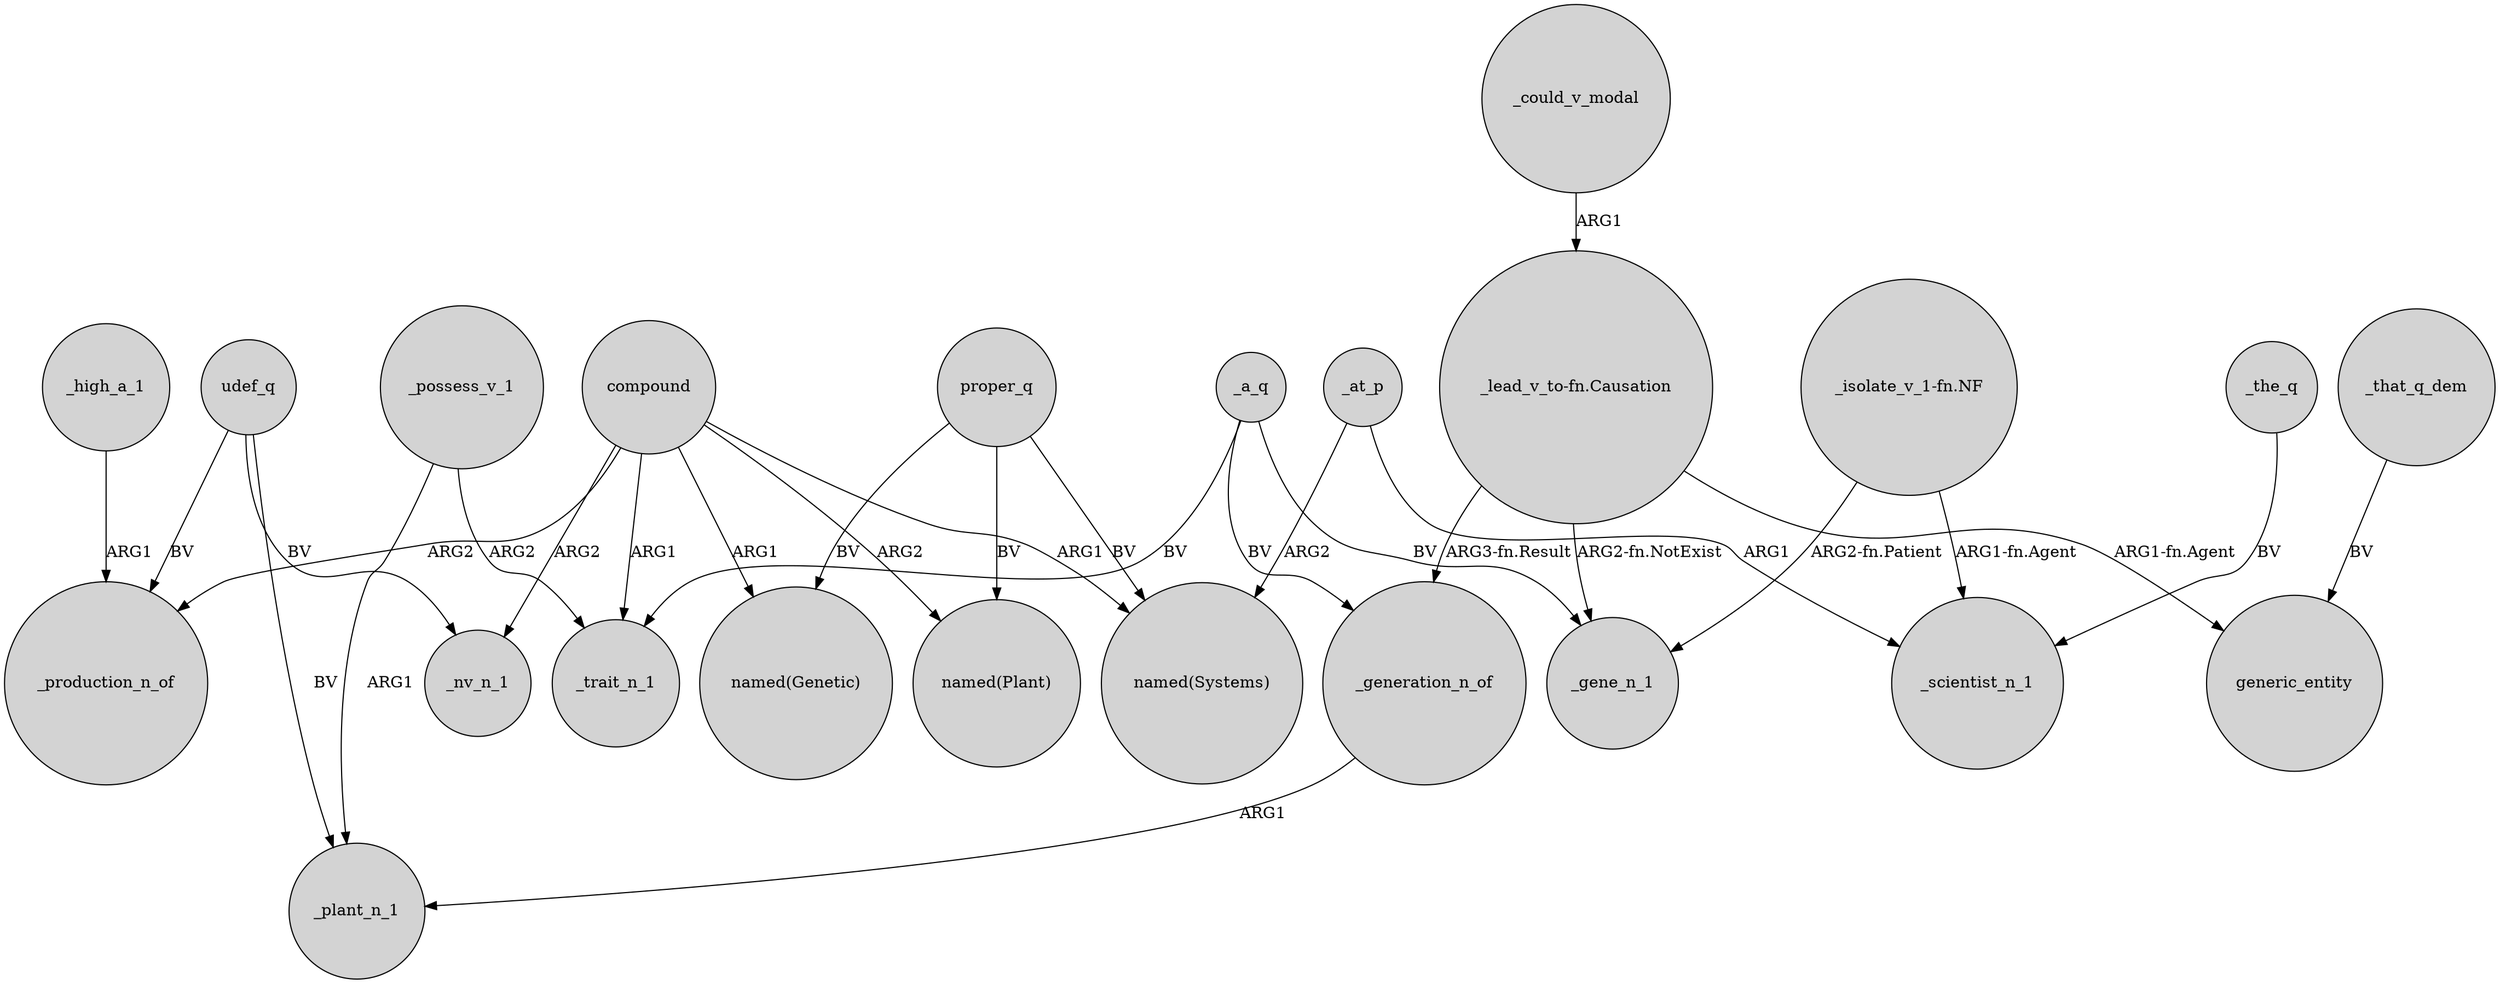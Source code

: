 digraph {
	node [shape=circle style=filled]
	compound -> _nv_n_1 [label=ARG2]
	proper_q -> "named(Genetic)" [label=BV]
	udef_q -> _production_n_of [label=BV]
	_that_q_dem -> generic_entity [label=BV]
	_a_q -> _gene_n_1 [label=BV]
	compound -> _production_n_of [label=ARG2]
	udef_q -> _nv_n_1 [label=BV]
	_possess_v_1 -> _trait_n_1 [label=ARG2]
	_could_v_modal -> "_lead_v_to-fn.Causation" [label=ARG1]
	_at_p -> _scientist_n_1 [label=ARG1]
	_high_a_1 -> _production_n_of [label=ARG1]
	"_isolate_v_1-fn.NF" -> _scientist_n_1 [label="ARG1-fn.Agent"]
	compound -> "named(Systems)" [label=ARG1]
	compound -> "named(Genetic)" [label=ARG1]
	"_isolate_v_1-fn.NF" -> _gene_n_1 [label="ARG2-fn.Patient"]
	compound -> _trait_n_1 [label=ARG1]
	_a_q -> _generation_n_of [label=BV]
	proper_q -> "named(Systems)" [label=BV]
	udef_q -> _plant_n_1 [label=BV]
	compound -> "named(Plant)" [label=ARG2]
	proper_q -> "named(Plant)" [label=BV]
	_generation_n_of -> _plant_n_1 [label=ARG1]
	_the_q -> _scientist_n_1 [label=BV]
	_a_q -> _trait_n_1 [label=BV]
	"_lead_v_to-fn.Causation" -> _gene_n_1 [label="ARG2-fn.NotExist"]
	_possess_v_1 -> _plant_n_1 [label=ARG1]
	_at_p -> "named(Systems)" [label=ARG2]
	"_lead_v_to-fn.Causation" -> _generation_n_of [label="ARG3-fn.Result"]
	"_lead_v_to-fn.Causation" -> generic_entity [label="ARG1-fn.Agent"]
}
